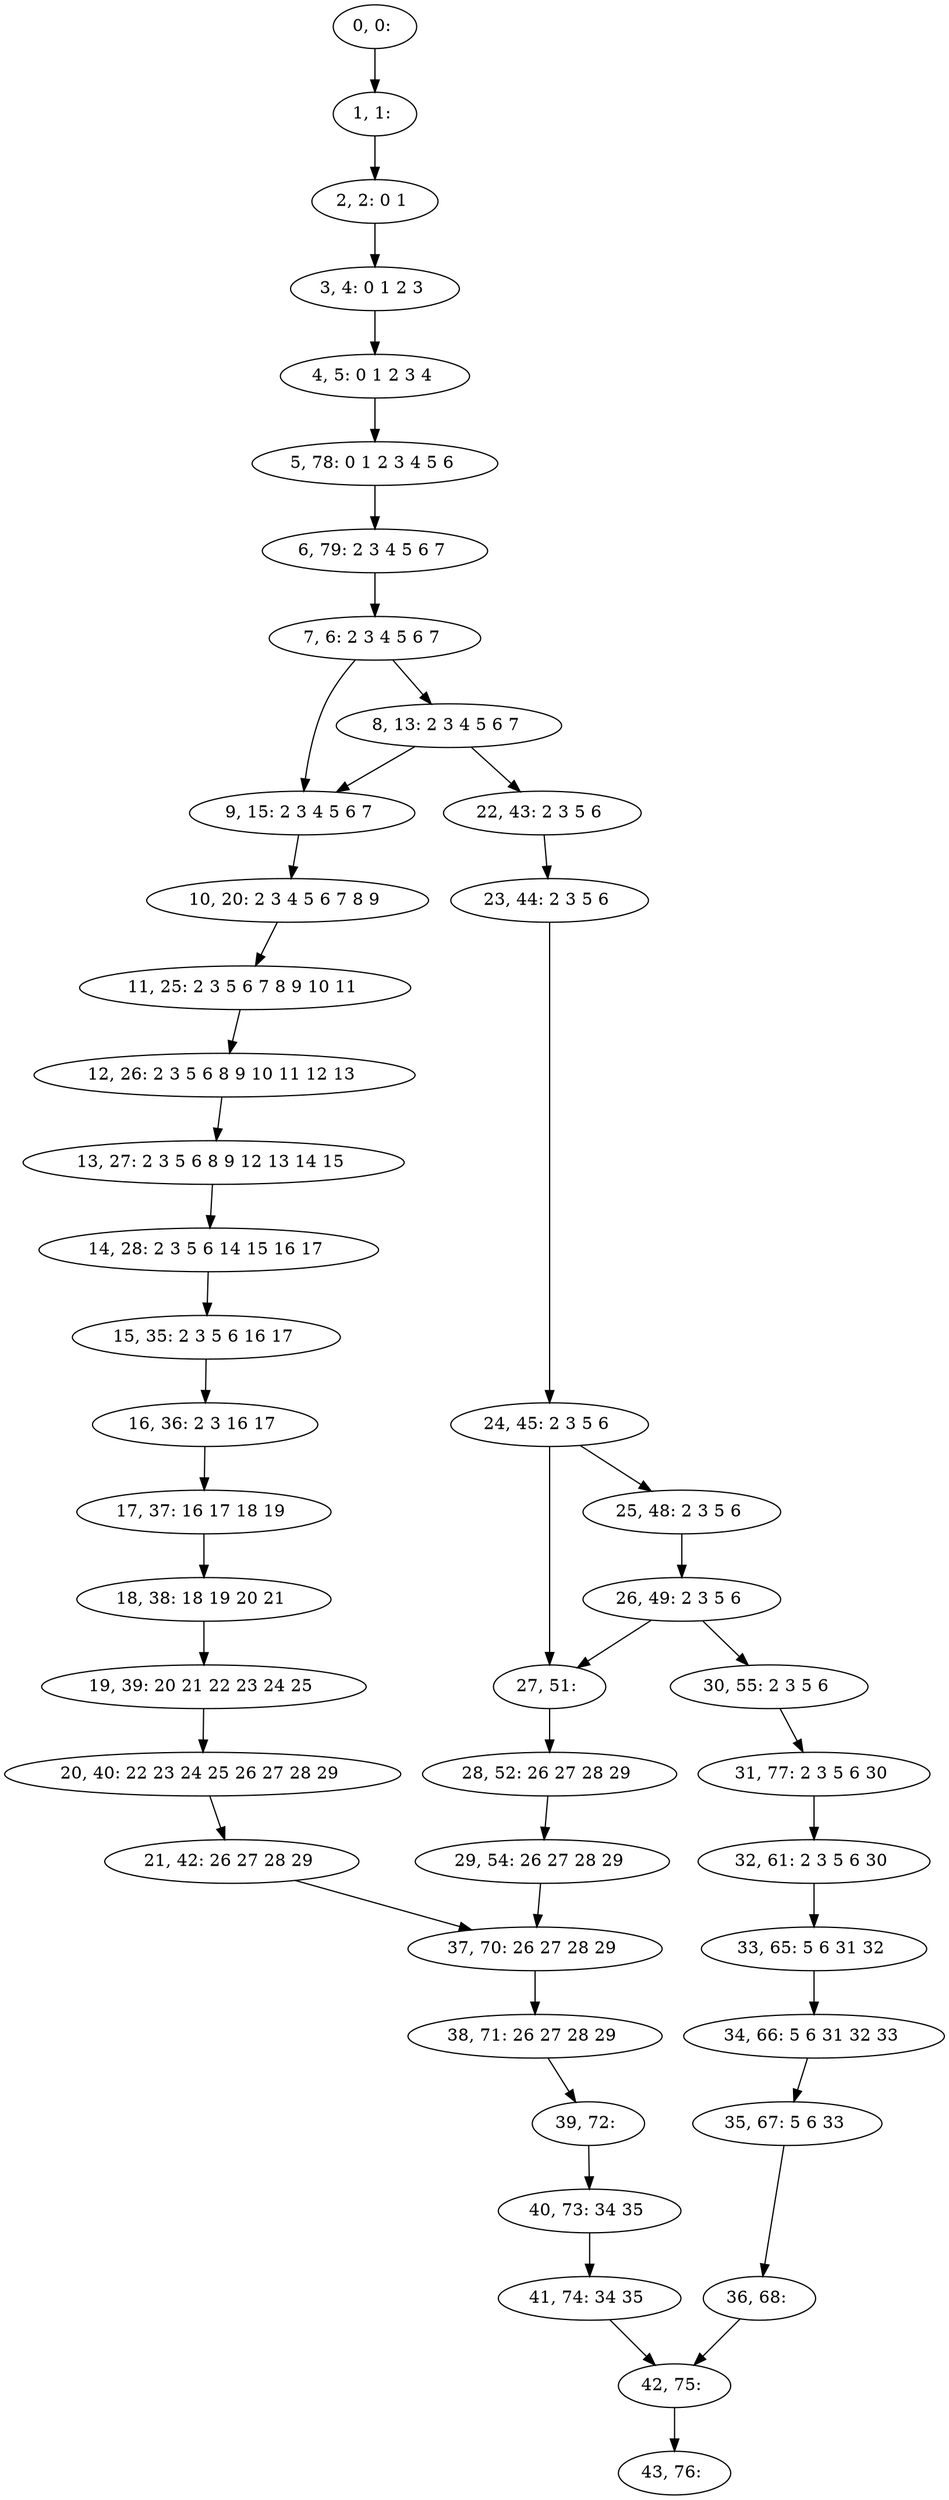 digraph G {
0[label="0, 0: "];
1[label="1, 1: "];
2[label="2, 2: 0 1 "];
3[label="3, 4: 0 1 2 3 "];
4[label="4, 5: 0 1 2 3 4 "];
5[label="5, 78: 0 1 2 3 4 5 6 "];
6[label="6, 79: 2 3 4 5 6 7 "];
7[label="7, 6: 2 3 4 5 6 7 "];
8[label="8, 13: 2 3 4 5 6 7 "];
9[label="9, 15: 2 3 4 5 6 7 "];
10[label="10, 20: 2 3 4 5 6 7 8 9 "];
11[label="11, 25: 2 3 5 6 7 8 9 10 11 "];
12[label="12, 26: 2 3 5 6 8 9 10 11 12 13 "];
13[label="13, 27: 2 3 5 6 8 9 12 13 14 15 "];
14[label="14, 28: 2 3 5 6 14 15 16 17 "];
15[label="15, 35: 2 3 5 6 16 17 "];
16[label="16, 36: 2 3 16 17 "];
17[label="17, 37: 16 17 18 19 "];
18[label="18, 38: 18 19 20 21 "];
19[label="19, 39: 20 21 22 23 24 25 "];
20[label="20, 40: 22 23 24 25 26 27 28 29 "];
21[label="21, 42: 26 27 28 29 "];
22[label="22, 43: 2 3 5 6 "];
23[label="23, 44: 2 3 5 6 "];
24[label="24, 45: 2 3 5 6 "];
25[label="25, 48: 2 3 5 6 "];
26[label="26, 49: 2 3 5 6 "];
27[label="27, 51: "];
28[label="28, 52: 26 27 28 29 "];
29[label="29, 54: 26 27 28 29 "];
30[label="30, 55: 2 3 5 6 "];
31[label="31, 77: 2 3 5 6 30 "];
32[label="32, 61: 2 3 5 6 30 "];
33[label="33, 65: 5 6 31 32 "];
34[label="34, 66: 5 6 31 32 33 "];
35[label="35, 67: 5 6 33 "];
36[label="36, 68: "];
37[label="37, 70: 26 27 28 29 "];
38[label="38, 71: 26 27 28 29 "];
39[label="39, 72: "];
40[label="40, 73: 34 35 "];
41[label="41, 74: 34 35 "];
42[label="42, 75: "];
43[label="43, 76: "];
0->1 ;
1->2 ;
2->3 ;
3->4 ;
4->5 ;
5->6 ;
6->7 ;
7->8 ;
7->9 ;
8->9 ;
8->22 ;
9->10 ;
10->11 ;
11->12 ;
12->13 ;
13->14 ;
14->15 ;
15->16 ;
16->17 ;
17->18 ;
18->19 ;
19->20 ;
20->21 ;
21->37 ;
22->23 ;
23->24 ;
24->25 ;
24->27 ;
25->26 ;
26->27 ;
26->30 ;
27->28 ;
28->29 ;
29->37 ;
30->31 ;
31->32 ;
32->33 ;
33->34 ;
34->35 ;
35->36 ;
36->42 ;
37->38 ;
38->39 ;
39->40 ;
40->41 ;
41->42 ;
42->43 ;
}

